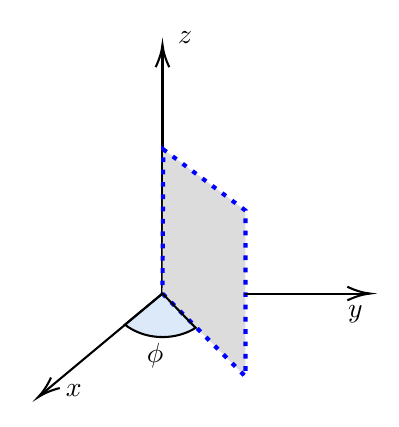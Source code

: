 

\tikzset{every picture/.style={line width=0.75pt}} %set default line width to 0.75pt        

\begin{tikzpicture}[x=0.75pt,y=0.75pt,yscale=-1,xscale=1]
%uncomment if require: \path (0,193); %set diagram left start at 0, and has height of 193

%Straight Lines [id:da25158216828132907] 
\draw    (70,12) -- (70,130) ;
\draw [shift={(70,10)}, rotate = 90] [color={rgb, 255:red, 0; green, 0; blue, 0 }  ][line width=0.75]    (10.93,-3.29) .. controls (6.95,-1.4) and (3.31,-0.3) .. (0,0) .. controls (3.31,0.3) and (6.95,1.4) .. (10.93,3.29)   ;
%Shape: Polygon [id:ds8423391814956749] 
\draw  [color={rgb, 255:red, 0; green, 0; blue, 255 }  ,draw opacity=1 ][fill={rgb, 255:red, 220; green, 220; blue, 220 }  ,fill opacity=1 ][dash pattern={on 1.69pt off 2.76pt}][line width=1.5]  (70,130) -- (110,170) -- (110,90) -- (70.38,60.5) -- cycle ;
%Straight Lines [id:da2527948429112177] 
\draw    (70,130) -- (11.54,178.72) ;
\draw [shift={(10,180)}, rotate = 320.19] [color={rgb, 255:red, 0; green, 0; blue, 0 }  ][line width=0.75]    (10.93,-3.29) .. controls (6.95,-1.4) and (3.31,-0.3) .. (0,0) .. controls (3.31,0.3) and (6.95,1.4) .. (10.93,3.29)   ;
%Straight Lines [id:da06711060098815369] 
\draw    (110,130) -- (168,130) ;
\draw [shift={(170,130)}, rotate = 180] [color={rgb, 255:red, 0; green, 0; blue, 0 }  ][line width=0.75]    (10.93,-3.29) .. controls (6.95,-1.4) and (3.31,-0.3) .. (0,0) .. controls (3.31,0.3) and (6.95,1.4) .. (10.93,3.29)   ;
%Shape: Pie [id:dp17804997975604353] 
\draw  [fill={rgb, 255:red, 74; green, 144; blue, 226 }  ,fill opacity=0.2 ] (85.99,146.51) .. controls (78.16,151.47) and (67.14,152.52) .. (57.8,148.46) .. controls (55.59,147.51) and (53.63,146.33) .. (51.92,144.98) -- (70,130) -- cycle ;

% Text Node
\draw (22,172.4) node [anchor=north west][inner sep=0.75pt]    {$x$};
% Text Node
\draw (158,134.4) node [anchor=north west][inner sep=0.75pt]    {$y$};
% Text Node
\draw (76,2.4) node [anchor=north west][inner sep=0.75pt]    {$z$};
% Text Node
\draw (61,152.4) node [anchor=north west][inner sep=0.75pt]    {$\phi $};


\end{tikzpicture}
